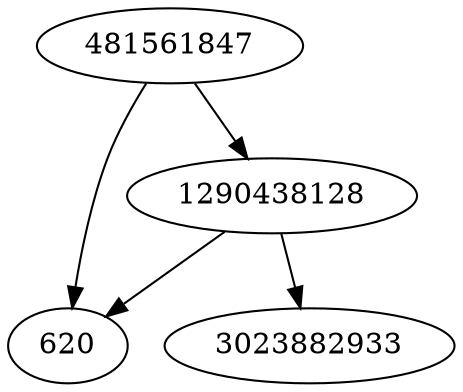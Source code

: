 strict digraph  {
1290438128;
620;
3023882933;
481561847;
1290438128 -> 620;
1290438128 -> 3023882933;
481561847 -> 1290438128;
481561847 -> 620;
}
